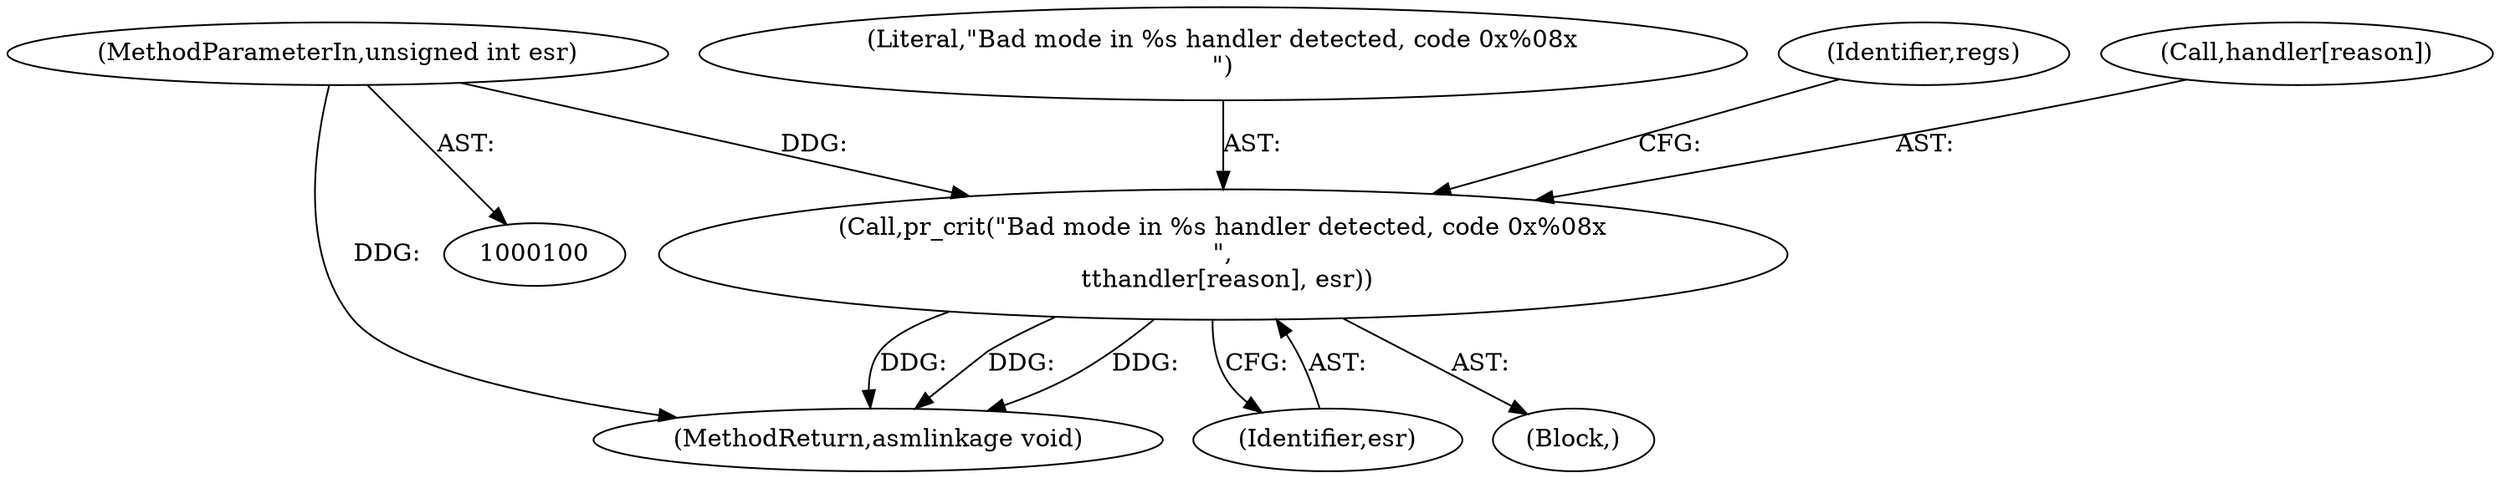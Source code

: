 digraph "0_linux_9955ac47f4ba1c95ecb6092aeaefb40a22e99268@array" {
"1000114" [label="(Call,pr_crit(\"Bad mode in %s handler detected, code 0x%08x\n\",\n \t\thandler[reason], esr))"];
"1000103" [label="(MethodParameterIn,unsigned int esr)"];
"1000148" [label="(MethodReturn,asmlinkage void)"];
"1000114" [label="(Call,pr_crit(\"Bad mode in %s handler detected, code 0x%08x\n\",\n \t\thandler[reason], esr))"];
"1000119" [label="(Identifier,esr)"];
"1000115" [label="(Literal,\"Bad mode in %s handler detected, code 0x%08x\n\")"];
"1000121" [label="(Identifier,regs)"];
"1000116" [label="(Call,handler[reason])"];
"1000103" [label="(MethodParameterIn,unsigned int esr)"];
"1000104" [label="(Block,)"];
"1000114" -> "1000104"  [label="AST: "];
"1000114" -> "1000119"  [label="CFG: "];
"1000115" -> "1000114"  [label="AST: "];
"1000116" -> "1000114"  [label="AST: "];
"1000119" -> "1000114"  [label="AST: "];
"1000121" -> "1000114"  [label="CFG: "];
"1000114" -> "1000148"  [label="DDG: "];
"1000114" -> "1000148"  [label="DDG: "];
"1000114" -> "1000148"  [label="DDG: "];
"1000103" -> "1000114"  [label="DDG: "];
"1000103" -> "1000100"  [label="AST: "];
"1000103" -> "1000148"  [label="DDG: "];
}
